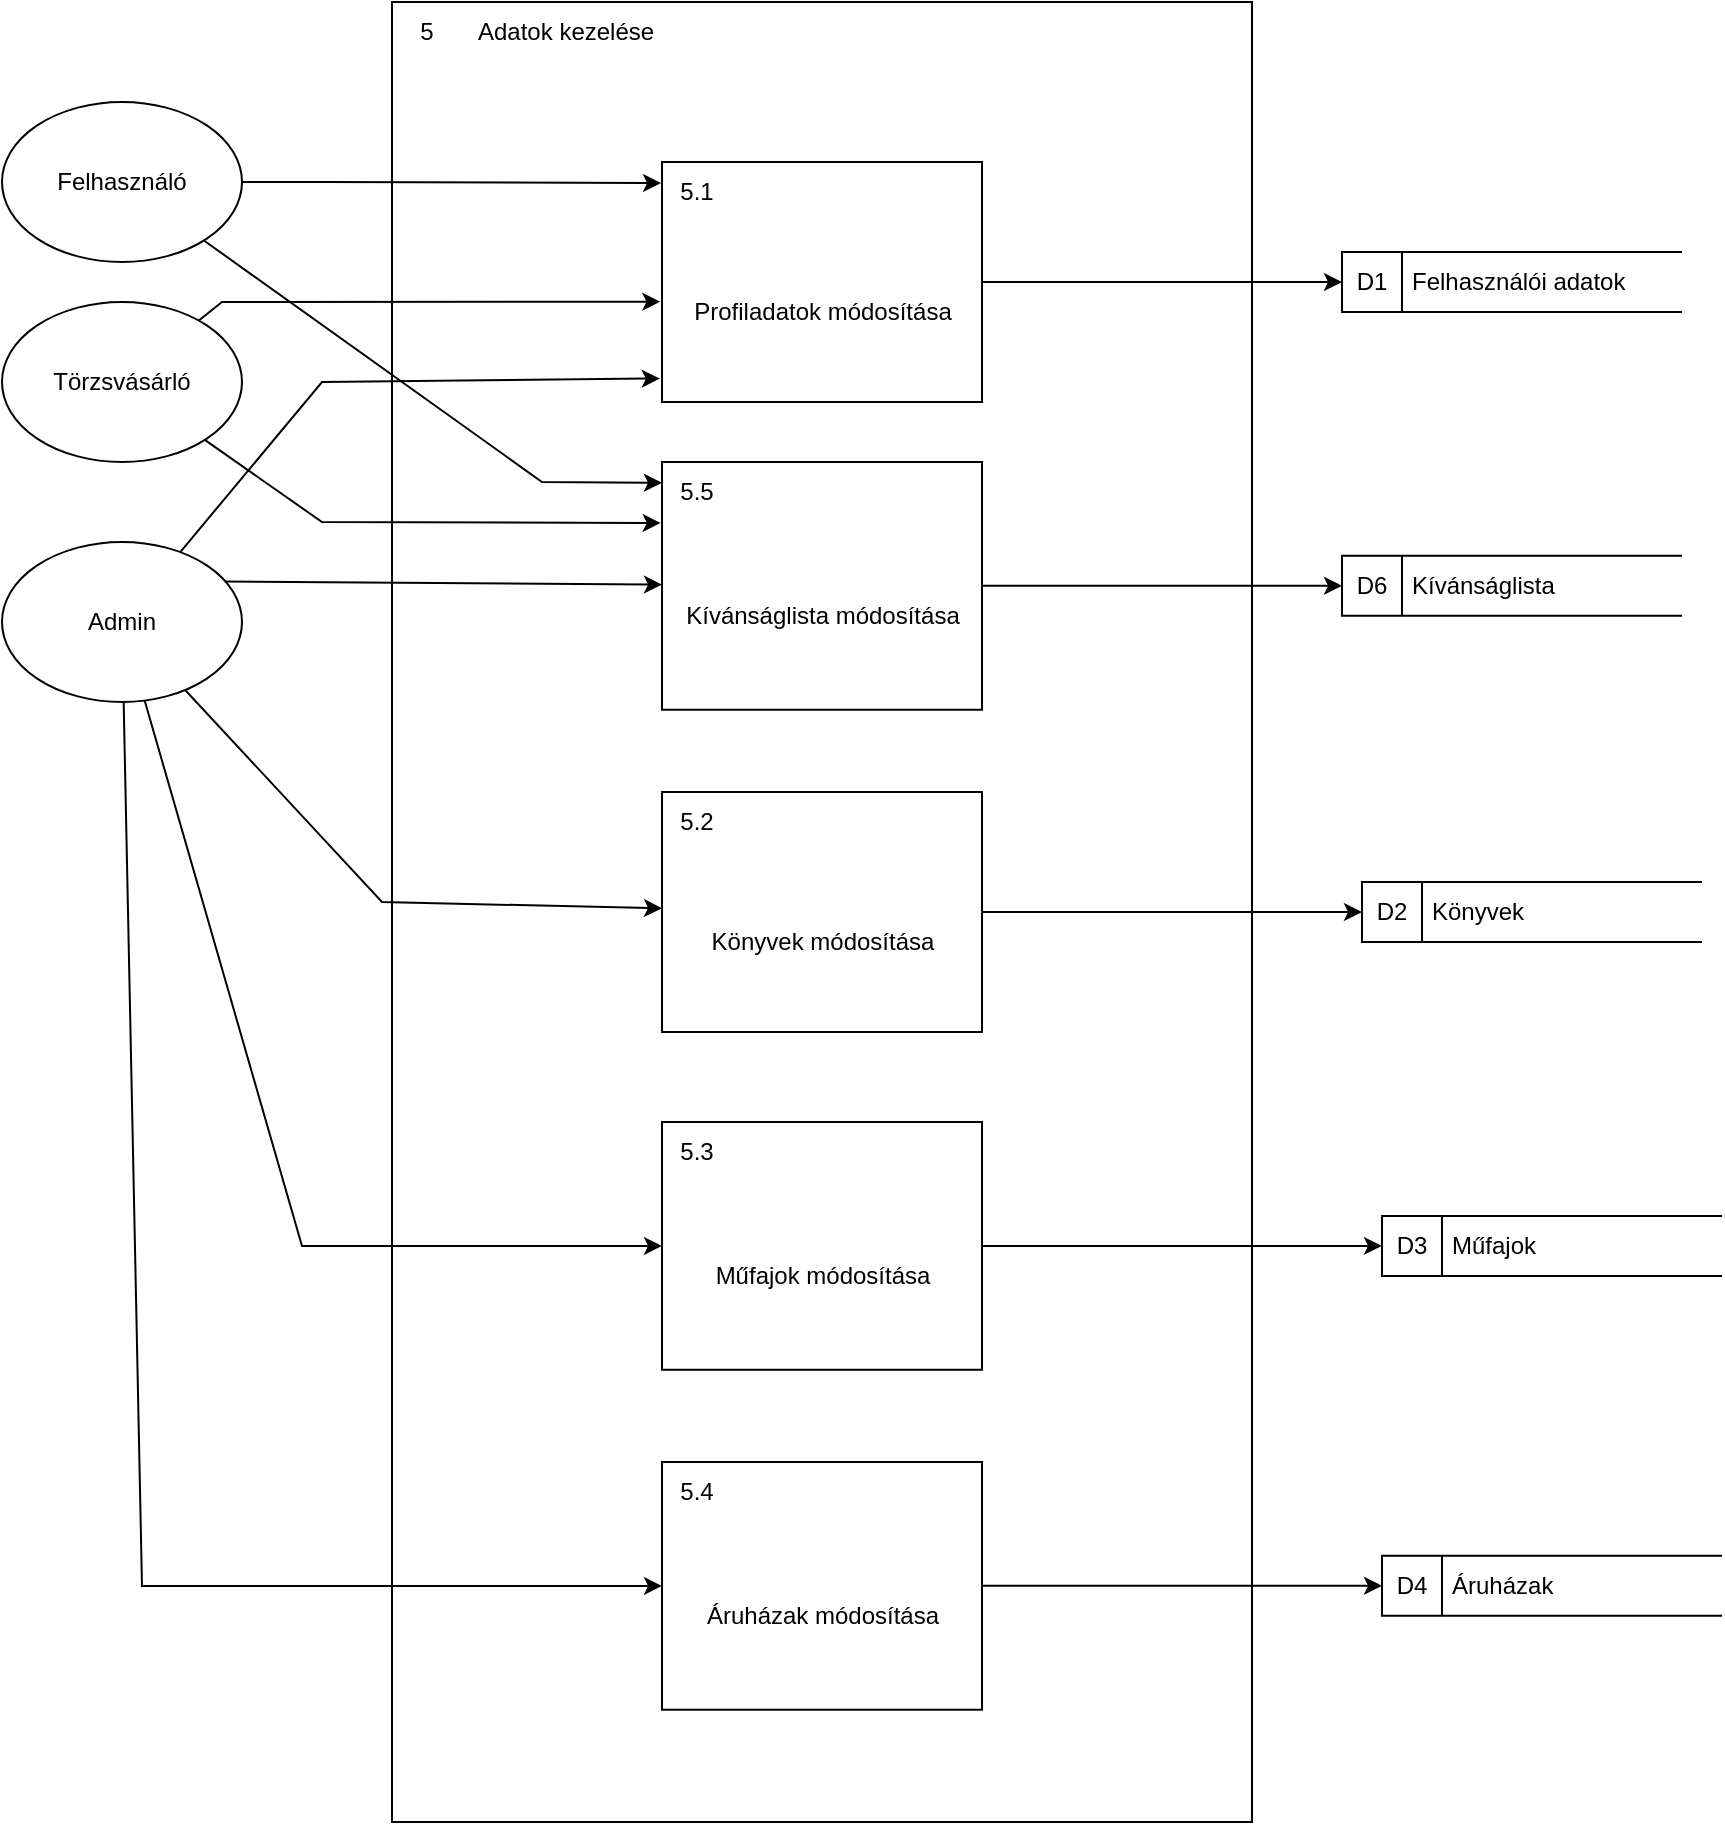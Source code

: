 <mxfile version="20.8.20"><diagram name="Page-1" id="U8wygvETT8i6oXEYxX6h"><mxGraphModel dx="2284" dy="867" grid="1" gridSize="10" guides="1" tooltips="1" connect="1" arrows="1" fold="1" page="1" pageScale="1" pageWidth="827" pageHeight="1169" math="0" shadow="0"><root><mxCell id="0"/><mxCell id="1" parent="0"/><mxCell id="6KLz0bO3am3s4oA_Rt90-1" value="" style="html=1;dashed=0;whitespace=wrap;shape=mxgraph.dfd.process;align=center;container=1;collapsible=0;spacingTop=30;" parent="1" vertex="1"><mxGeometry x="-385" y="80" width="430" height="910" as="geometry"/></mxCell><mxCell id="6KLz0bO3am3s4oA_Rt90-2" value="5" style="text;html=1;strokeColor=none;fillColor=none;align=center;verticalAlign=middle;whiteSpace=wrap;rounded=0;movable=0;resizable=0;rotatable=0;cloneable=0;deletable=0;connectable=0;allowArrows=0;pointerEvents=1;" parent="6KLz0bO3am3s4oA_Rt90-1" vertex="1"><mxGeometry width="35" height="30" as="geometry"/></mxCell><mxCell id="6KLz0bO3am3s4oA_Rt90-3" value="Adatok kezelése" style="text;html=1;strokeColor=none;fillColor=none;align=left;verticalAlign=middle;whiteSpace=wrap;rounded=0;movable=0;resizable=0;connectable=0;allowArrows=0;rotatable=0;cloneable=0;deletable=0;spacingLeft=6;autosize=1;resizeWidth=0;" parent="6KLz0bO3am3s4oA_Rt90-1" vertex="1"><mxGeometry x="35" width="120" height="30" as="geometry"/></mxCell><mxCell id="6KLz0bO3am3s4oA_Rt90-72" value="Felhasználó" style="ellipse;whiteSpace=wrap;html=1;" parent="1" vertex="1"><mxGeometry x="-580" y="130" width="120" height="80" as="geometry"/></mxCell><mxCell id="6KLz0bO3am3s4oA_Rt90-73" value="Törzsvásárló" style="ellipse;whiteSpace=wrap;html=1;" parent="1" vertex="1"><mxGeometry x="-580" y="230" width="120" height="80" as="geometry"/></mxCell><mxCell id="6KLz0bO3am3s4oA_Rt90-74" value="Admin" style="ellipse;whiteSpace=wrap;html=1;" parent="1" vertex="1"><mxGeometry x="-580" y="350" width="120" height="80" as="geometry"/></mxCell><mxCell id="6KLz0bO3am3s4oA_Rt90-75" value="Felhasználói adatok" style="html=1;dashed=0;whitespace=wrap;shape=mxgraph.dfd.dataStoreID;align=left;spacingLeft=33;container=1;collapsible=0;autosize=0;" parent="1" vertex="1"><mxGeometry x="90" y="205" width="170" height="30" as="geometry"/></mxCell><mxCell id="6KLz0bO3am3s4oA_Rt90-76" value="D1" style="text;html=1;strokeColor=none;fillColor=none;align=center;verticalAlign=middle;whiteSpace=wrap;rounded=0;movable=0;resizable=0;rotatable=0;cloneable=0;deletable=0;allowArrows=0;connectable=0;" parent="6KLz0bO3am3s4oA_Rt90-75" vertex="1"><mxGeometry width="30" height="30" as="geometry"/></mxCell><mxCell id="6KLz0bO3am3s4oA_Rt90-77" value="Könyvek" style="html=1;dashed=0;whitespace=wrap;shape=mxgraph.dfd.dataStoreID;align=left;spacingLeft=33;container=1;collapsible=0;autosize=0;" parent="1" vertex="1"><mxGeometry x="100" y="520" width="170" height="30" as="geometry"/></mxCell><mxCell id="6KLz0bO3am3s4oA_Rt90-78" value="D2" style="text;html=1;strokeColor=none;fillColor=none;align=center;verticalAlign=middle;whiteSpace=wrap;rounded=0;movable=0;resizable=0;rotatable=0;cloneable=0;deletable=0;allowArrows=0;connectable=0;" parent="6KLz0bO3am3s4oA_Rt90-77" vertex="1"><mxGeometry width="30" height="30" as="geometry"/></mxCell><mxCell id="6KLz0bO3am3s4oA_Rt90-79" value="Műfajok" style="html=1;dashed=0;whitespace=wrap;shape=mxgraph.dfd.dataStoreID;align=left;spacingLeft=33;container=1;collapsible=0;autosize=0;" parent="1" vertex="1"><mxGeometry x="110" y="686.94" width="170" height="30" as="geometry"/></mxCell><mxCell id="6KLz0bO3am3s4oA_Rt90-80" value="D3" style="text;html=1;strokeColor=none;fillColor=none;align=center;verticalAlign=middle;whiteSpace=wrap;rounded=0;movable=0;resizable=0;rotatable=0;cloneable=0;deletable=0;allowArrows=0;connectable=0;" parent="6KLz0bO3am3s4oA_Rt90-79" vertex="1"><mxGeometry width="30" height="30" as="geometry"/></mxCell><mxCell id="6KLz0bO3am3s4oA_Rt90-81" value="Áruházak" style="html=1;dashed=0;whitespace=wrap;shape=mxgraph.dfd.dataStoreID;align=left;spacingLeft=33;container=1;collapsible=0;autosize=0;" parent="1" vertex="1"><mxGeometry x="110" y="856.93" width="170" height="30" as="geometry"/></mxCell><mxCell id="6KLz0bO3am3s4oA_Rt90-82" value="D4" style="text;html=1;strokeColor=none;fillColor=none;align=center;verticalAlign=middle;whiteSpace=wrap;rounded=0;movable=0;resizable=0;rotatable=0;cloneable=0;deletable=0;allowArrows=0;connectable=0;" parent="6KLz0bO3am3s4oA_Rt90-81" vertex="1"><mxGeometry width="30" height="30" as="geometry"/></mxCell><mxCell id="6KLz0bO3am3s4oA_Rt90-83" value="Kívánságlista" style="html=1;dashed=0;whitespace=wrap;shape=mxgraph.dfd.dataStoreID;align=left;spacingLeft=33;container=1;collapsible=0;autosize=0;" parent="1" vertex="1"><mxGeometry x="90" y="356.93" width="170" height="30" as="geometry"/></mxCell><mxCell id="6KLz0bO3am3s4oA_Rt90-84" value="D6" style="text;html=1;strokeColor=none;fillColor=none;align=center;verticalAlign=middle;whiteSpace=wrap;rounded=0;movable=0;resizable=0;rotatable=0;cloneable=0;deletable=0;allowArrows=0;connectable=0;" parent="6KLz0bO3am3s4oA_Rt90-83" vertex="1"><mxGeometry width="30" height="30" as="geometry"/></mxCell><mxCell id="6KLz0bO3am3s4oA_Rt90-92" value="Áruházak módosítása" style="html=1;dashed=0;whitespace=wrap;shape=mxgraph.dfd.process2;align=center;container=1;collapsible=0;spacingTop=30;" parent="1" vertex="1"><mxGeometry x="-250" y="809.995" width="160" height="123.871" as="geometry"/></mxCell><mxCell id="6KLz0bO3am3s4oA_Rt90-93" value="5.4" style="text;html=1;strokeColor=none;fillColor=none;align=center;verticalAlign=middle;whiteSpace=wrap;rounded=0;connectable=0;allowArrows=0;editable=1;movable=0;resizable=0;rotatable=0;deletable=0;locked=0;cloneable=0;" parent="6KLz0bO3am3s4oA_Rt90-92" vertex="1"><mxGeometry width="35" height="30" as="geometry"/></mxCell><mxCell id="6KLz0bO3am3s4oA_Rt90-94" value="" style="text;strokeColor=none;fillColor=none;align=left;verticalAlign=middle;whiteSpace=wrap;rounded=0;autosize=1;connectable=0;allowArrows=0;movable=0;resizable=0;rotatable=0;deletable=0;cloneable=0;spacingLeft=6;fontStyle=0;html=1;" parent="6KLz0bO3am3s4oA_Rt90-92" vertex="1"><mxGeometry x="35" y="-5" width="50" height="40" as="geometry"/></mxCell><mxCell id="6KLz0bO3am3s4oA_Rt90-95" value="Műfajok módosítása" style="html=1;dashed=0;whitespace=wrap;shape=mxgraph.dfd.process2;align=center;container=1;collapsible=0;spacingTop=30;" parent="1" vertex="1"><mxGeometry x="-250" y="640.003" width="160" height="123.871" as="geometry"/></mxCell><mxCell id="6KLz0bO3am3s4oA_Rt90-96" value="5.3" style="text;html=1;strokeColor=none;fillColor=none;align=center;verticalAlign=middle;whiteSpace=wrap;rounded=0;connectable=0;allowArrows=0;editable=1;movable=0;resizable=0;rotatable=0;deletable=0;locked=0;cloneable=0;" parent="6KLz0bO3am3s4oA_Rt90-95" vertex="1"><mxGeometry width="35" height="30" as="geometry"/></mxCell><mxCell id="6KLz0bO3am3s4oA_Rt90-97" value="" style="text;strokeColor=none;fillColor=none;align=left;verticalAlign=middle;whiteSpace=wrap;rounded=0;autosize=1;connectable=0;allowArrows=0;movable=0;resizable=0;rotatable=0;deletable=0;cloneable=0;spacingLeft=6;fontStyle=0;html=1;" parent="6KLz0bO3am3s4oA_Rt90-95" vertex="1"><mxGeometry x="35" y="-5" width="50" height="40" as="geometry"/></mxCell><mxCell id="6KLz0bO3am3s4oA_Rt90-98" value="Kívánságlista módosítása" style="html=1;dashed=0;whitespace=wrap;shape=mxgraph.dfd.process2;align=center;container=1;collapsible=0;spacingTop=30;" parent="1" vertex="1"><mxGeometry x="-250" y="309.999" width="160" height="123.871" as="geometry"/></mxCell><mxCell id="6KLz0bO3am3s4oA_Rt90-99" value="5.5" style="text;html=1;strokeColor=none;fillColor=none;align=center;verticalAlign=middle;whiteSpace=wrap;rounded=0;connectable=0;allowArrows=0;editable=1;movable=0;resizable=0;rotatable=0;deletable=0;locked=0;cloneable=0;" parent="6KLz0bO3am3s4oA_Rt90-98" vertex="1"><mxGeometry width="35" height="30" as="geometry"/></mxCell><mxCell id="6KLz0bO3am3s4oA_Rt90-100" value="" style="text;strokeColor=none;fillColor=none;align=left;verticalAlign=middle;whiteSpace=wrap;rounded=0;autosize=1;connectable=0;allowArrows=0;movable=0;resizable=0;rotatable=0;deletable=0;cloneable=0;spacingLeft=6;fontStyle=0;html=1;" parent="6KLz0bO3am3s4oA_Rt90-98" vertex="1"><mxGeometry x="35" y="-5" width="50" height="40" as="geometry"/></mxCell><mxCell id="6KLz0bO3am3s4oA_Rt90-101" value="Könyvek módosítása" style="html=1;dashed=0;whitespace=wrap;shape=mxgraph.dfd.process2;align=center;container=1;collapsible=0;spacingTop=30;" parent="1" vertex="1"><mxGeometry x="-250" y="475" width="160" height="120" as="geometry"/></mxCell><mxCell id="6KLz0bO3am3s4oA_Rt90-102" value="5.2" style="text;html=1;strokeColor=none;fillColor=none;align=center;verticalAlign=middle;whiteSpace=wrap;rounded=0;connectable=0;allowArrows=0;editable=1;movable=0;resizable=0;rotatable=0;deletable=0;locked=0;cloneable=0;" parent="6KLz0bO3am3s4oA_Rt90-101" vertex="1"><mxGeometry width="35" height="30" as="geometry"/></mxCell><mxCell id="6KLz0bO3am3s4oA_Rt90-103" value="" style="text;strokeColor=none;fillColor=none;align=left;verticalAlign=middle;whiteSpace=wrap;rounded=0;autosize=1;connectable=0;allowArrows=0;movable=0;resizable=0;rotatable=0;deletable=0;cloneable=0;spacingLeft=6;fontStyle=0;html=1;" parent="6KLz0bO3am3s4oA_Rt90-101" vertex="1"><mxGeometry x="35" y="-5" width="50" height="40" as="geometry"/></mxCell><mxCell id="6KLz0bO3am3s4oA_Rt90-104" value="Profiladatok módosítása" style="html=1;dashed=0;whitespace=wrap;shape=mxgraph.dfd.process2;align=center;container=1;collapsible=0;spacingTop=30;" parent="1" vertex="1"><mxGeometry x="-250" y="160" width="160" height="120" as="geometry"/></mxCell><mxCell id="6KLz0bO3am3s4oA_Rt90-105" value="5.1" style="text;html=1;strokeColor=none;fillColor=none;align=center;verticalAlign=middle;whiteSpace=wrap;rounded=0;connectable=0;allowArrows=0;editable=1;movable=0;resizable=0;rotatable=0;deletable=0;locked=0;cloneable=0;" parent="6KLz0bO3am3s4oA_Rt90-104" vertex="1"><mxGeometry width="35" height="30" as="geometry"/></mxCell><mxCell id="6KLz0bO3am3s4oA_Rt90-106" value="" style="text;strokeColor=none;fillColor=none;align=left;verticalAlign=middle;whiteSpace=wrap;rounded=0;autosize=1;connectable=0;allowArrows=0;movable=0;resizable=0;rotatable=0;deletable=0;cloneable=0;spacingLeft=6;fontStyle=0;html=1;" parent="6KLz0bO3am3s4oA_Rt90-104" vertex="1"><mxGeometry x="35" y="-5" width="50" height="40" as="geometry"/></mxCell><mxCell id="6KLz0bO3am3s4oA_Rt90-107" value="" style="endArrow=classic;html=1;rounded=0;verticalAlign=bottom;entryX=-0.003;entryY=0.088;entryDx=0;entryDy=0;entryPerimeter=0;" parent="1" source="6KLz0bO3am3s4oA_Rt90-72" target="6KLz0bO3am3s4oA_Rt90-104" edge="1"><mxGeometry width="50" height="50" relative="1" as="geometry"><mxPoint x="-210" y="230" as="sourcePoint"/><mxPoint x="-90" y="230" as="targetPoint"/><Array as="points"><mxPoint x="-420" y="170"/></Array></mxGeometry></mxCell><mxCell id="6KLz0bO3am3s4oA_Rt90-108" value="" style="endArrow=classic;html=1;rounded=0;verticalAlign=bottom;entryX=0;entryY=0.084;entryDx=0;entryDy=0;entryPerimeter=0;" parent="1" source="6KLz0bO3am3s4oA_Rt90-72" target="6KLz0bO3am3s4oA_Rt90-98" edge="1"><mxGeometry width="50" height="50" relative="1" as="geometry"><mxPoint x="-210" y="230" as="sourcePoint"/><mxPoint x="-90" y="230" as="targetPoint"/><Array as="points"><mxPoint x="-310" y="320"/></Array></mxGeometry></mxCell><mxCell id="6KLz0bO3am3s4oA_Rt90-109" value="" style="endArrow=classic;html=1;rounded=0;verticalAlign=bottom;entryX=-0.005;entryY=0.582;entryDx=0;entryDy=0;entryPerimeter=0;" parent="1" source="6KLz0bO3am3s4oA_Rt90-73" target="6KLz0bO3am3s4oA_Rt90-104" edge="1"><mxGeometry width="50" height="50" relative="1" as="geometry"><mxPoint x="-210" y="330" as="sourcePoint"/><mxPoint x="-90" y="330" as="targetPoint"/><Array as="points"><mxPoint x="-470" y="230"/></Array></mxGeometry></mxCell><mxCell id="6KLz0bO3am3s4oA_Rt90-110" value="" style="endArrow=classic;html=1;rounded=0;verticalAlign=bottom;entryX=-0.004;entryY=0.246;entryDx=0;entryDy=0;entryPerimeter=0;" parent="1" source="6KLz0bO3am3s4oA_Rt90-73" target="6KLz0bO3am3s4oA_Rt90-98" edge="1"><mxGeometry width="50" height="50" relative="1" as="geometry"><mxPoint x="-210" y="330" as="sourcePoint"/><mxPoint x="-90" y="330" as="targetPoint"/><Array as="points"><mxPoint x="-420" y="340"/></Array></mxGeometry></mxCell><mxCell id="6KLz0bO3am3s4oA_Rt90-111" value="" style="endArrow=classic;html=1;rounded=0;verticalAlign=bottom;entryX=-0.007;entryY=0.902;entryDx=0;entryDy=0;entryPerimeter=0;" parent="1" source="6KLz0bO3am3s4oA_Rt90-74" target="6KLz0bO3am3s4oA_Rt90-104" edge="1"><mxGeometry width="50" height="50" relative="1" as="geometry"><mxPoint x="-210" y="330" as="sourcePoint"/><mxPoint x="-90" y="330" as="targetPoint"/><Array as="points"><mxPoint x="-420" y="270"/></Array></mxGeometry></mxCell><mxCell id="6KLz0bO3am3s4oA_Rt90-112" value="" style="endArrow=classic;html=1;rounded=0;verticalAlign=bottom;exitX=0.93;exitY=0.247;exitDx=0;exitDy=0;exitPerimeter=0;" parent="1" source="6KLz0bO3am3s4oA_Rt90-74" target="6KLz0bO3am3s4oA_Rt90-98" edge="1"><mxGeometry width="50" height="50" relative="1" as="geometry"><mxPoint x="-210" y="330" as="sourcePoint"/><mxPoint x="-90" y="330" as="targetPoint"/></mxGeometry></mxCell><mxCell id="6KLz0bO3am3s4oA_Rt90-113" value="" style="endArrow=classic;html=1;rounded=0;verticalAlign=bottom;" parent="1" source="6KLz0bO3am3s4oA_Rt90-74" target="6KLz0bO3am3s4oA_Rt90-101" edge="1"><mxGeometry width="50" height="50" relative="1" as="geometry"><mxPoint x="-210" y="510" as="sourcePoint"/><mxPoint x="-90" y="510" as="targetPoint"/><Array as="points"><mxPoint x="-390" y="530"/></Array></mxGeometry></mxCell><mxCell id="6KLz0bO3am3s4oA_Rt90-114" value="" style="endArrow=classic;html=1;rounded=0;verticalAlign=bottom;" parent="1" source="6KLz0bO3am3s4oA_Rt90-74" target="6KLz0bO3am3s4oA_Rt90-95" edge="1"><mxGeometry width="50" height="50" relative="1" as="geometry"><mxPoint x="-210" y="510" as="sourcePoint"/><mxPoint x="-90" y="510" as="targetPoint"/><Array as="points"><mxPoint x="-430" y="702"/></Array></mxGeometry></mxCell><mxCell id="6KLz0bO3am3s4oA_Rt90-115" value="" style="endArrow=classic;html=1;rounded=0;verticalAlign=bottom;" parent="1" source="6KLz0bO3am3s4oA_Rt90-74" target="6KLz0bO3am3s4oA_Rt90-92" edge="1"><mxGeometry width="50" height="50" relative="1" as="geometry"><mxPoint x="-210" y="510" as="sourcePoint"/><mxPoint x="-90" y="510" as="targetPoint"/><Array as="points"><mxPoint x="-510" y="872"/></Array></mxGeometry></mxCell><mxCell id="6KLz0bO3am3s4oA_Rt90-116" value="" style="endArrow=classic;html=1;rounded=0;verticalAlign=bottom;" parent="1" source="6KLz0bO3am3s4oA_Rt90-92" target="6KLz0bO3am3s4oA_Rt90-81" edge="1"><mxGeometry width="50" height="50" relative="1" as="geometry"><mxPoint x="10" y="790" as="sourcePoint"/><mxPoint x="130" y="790" as="targetPoint"/></mxGeometry></mxCell><mxCell id="6KLz0bO3am3s4oA_Rt90-117" value="" style="endArrow=classic;html=1;rounded=0;verticalAlign=bottom;" parent="1" source="6KLz0bO3am3s4oA_Rt90-104" target="6KLz0bO3am3s4oA_Rt90-75" edge="1"><mxGeometry width="50" height="50" relative="1" as="geometry"><mxPoint x="-20" y="370" as="sourcePoint"/><mxPoint x="100" y="370" as="targetPoint"/></mxGeometry></mxCell><mxCell id="6KLz0bO3am3s4oA_Rt90-118" value="" style="endArrow=classic;html=1;rounded=0;verticalAlign=bottom;" parent="1" source="6KLz0bO3am3s4oA_Rt90-98" target="6KLz0bO3am3s4oA_Rt90-83" edge="1"><mxGeometry width="50" height="50" relative="1" as="geometry"><mxPoint x="-80" y="230" as="sourcePoint"/><mxPoint x="100" y="230" as="targetPoint"/></mxGeometry></mxCell><mxCell id="6KLz0bO3am3s4oA_Rt90-119" value="" style="endArrow=classic;html=1;rounded=0;verticalAlign=bottom;" parent="1" source="6KLz0bO3am3s4oA_Rt90-101" target="6KLz0bO3am3s4oA_Rt90-77" edge="1"><mxGeometry width="50" height="50" relative="1" as="geometry"><mxPoint x="-70" y="240" as="sourcePoint"/><mxPoint x="110" y="240" as="targetPoint"/></mxGeometry></mxCell><mxCell id="6KLz0bO3am3s4oA_Rt90-120" value="" style="endArrow=classic;html=1;rounded=0;verticalAlign=bottom;" parent="1" source="6KLz0bO3am3s4oA_Rt90-95" target="6KLz0bO3am3s4oA_Rt90-79" edge="1"><mxGeometry width="50" height="50" relative="1" as="geometry"><mxPoint x="-80" y="680" as="sourcePoint"/><mxPoint x="100" y="680" as="targetPoint"/></mxGeometry></mxCell></root></mxGraphModel></diagram></mxfile>